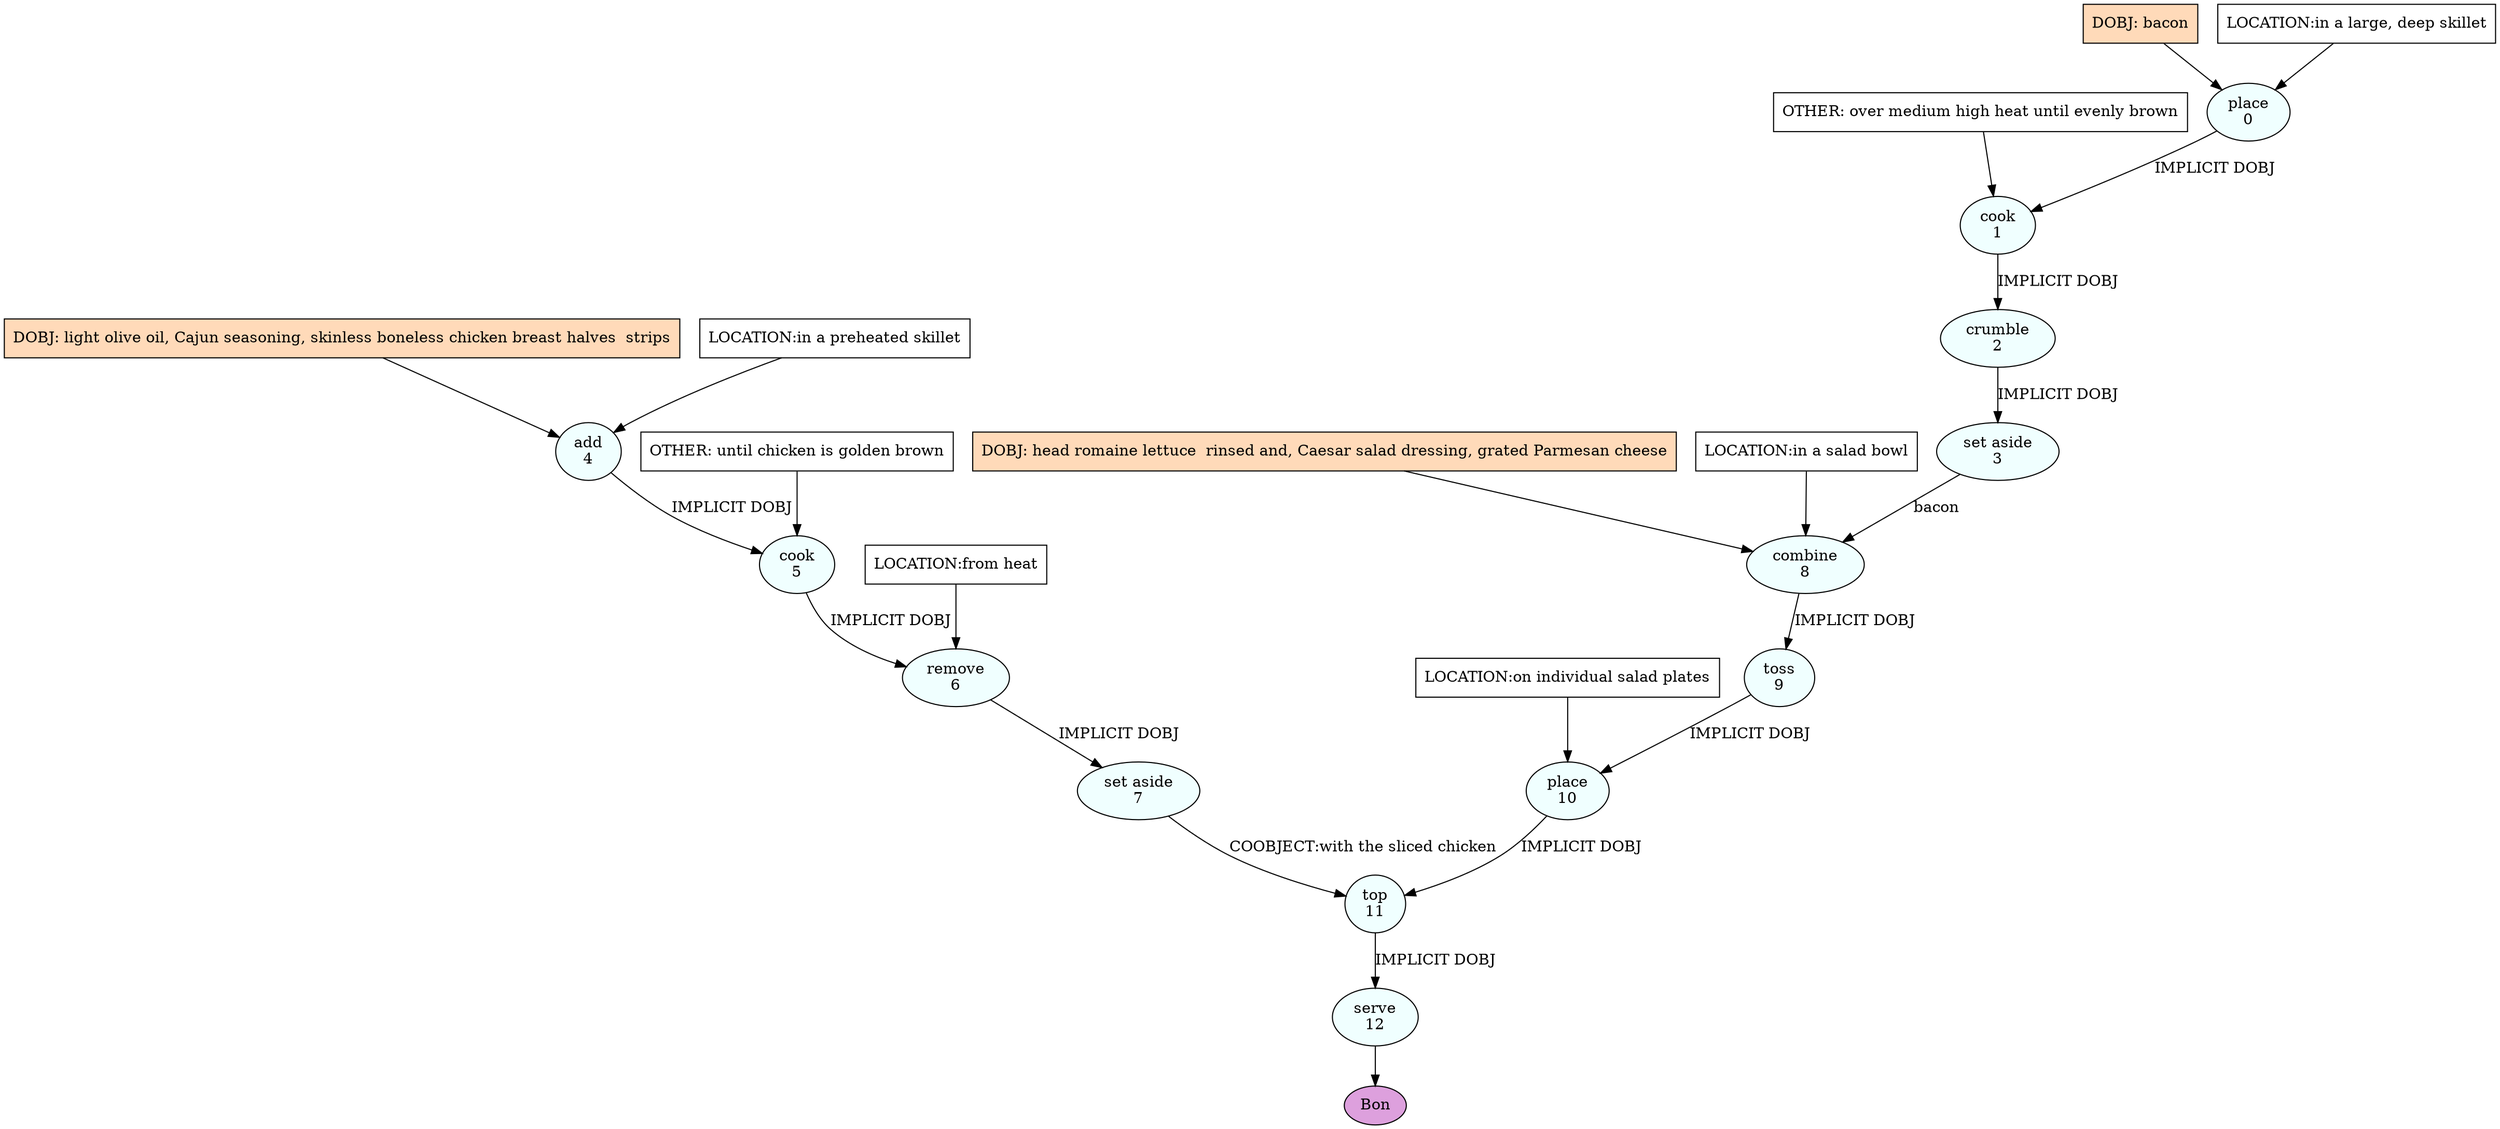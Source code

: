 digraph recipe {
E0[label="place
0", shape=oval, style=filled, fillcolor=azure]
E1[label="cook
1", shape=oval, style=filled, fillcolor=azure]
E2[label="crumble
2", shape=oval, style=filled, fillcolor=azure]
E3[label="set aside
3", shape=oval, style=filled, fillcolor=azure]
E4[label="add
4", shape=oval, style=filled, fillcolor=azure]
E5[label="cook
5", shape=oval, style=filled, fillcolor=azure]
E6[label="remove
6", shape=oval, style=filled, fillcolor=azure]
E7[label="set aside
7", shape=oval, style=filled, fillcolor=azure]
E8[label="combine
8", shape=oval, style=filled, fillcolor=azure]
E9[label="toss
9", shape=oval, style=filled, fillcolor=azure]
E10[label="place
10", shape=oval, style=filled, fillcolor=azure]
E11[label="top
11", shape=oval, style=filled, fillcolor=azure]
E12[label="serve
12", shape=oval, style=filled, fillcolor=azure]
D4[label="DOBJ: light olive oil, Cajun seasoning, skinless boneless chicken breast halves  strips", shape=box, style=filled, fillcolor=peachpuff]
D4 -> E4
P4_0[label="LOCATION:in a preheated skillet", shape=box, style=filled, fillcolor=white]
P4_0 -> E4
D0[label="DOBJ: bacon", shape=box, style=filled, fillcolor=peachpuff]
D0 -> E0
P0_0[label="LOCATION:in a large, deep skillet", shape=box, style=filled, fillcolor=white]
P0_0 -> E0
E0 -> E1 [label="IMPLICIT DOBJ"]
O1_0_0[label="OTHER: over medium high heat until evenly brown", shape=box, style=filled, fillcolor=white]
O1_0_0 -> E1
E1 -> E2 [label="IMPLICIT DOBJ"]
E2 -> E3 [label="IMPLICIT DOBJ"]
E4 -> E5 [label="IMPLICIT DOBJ"]
O5_0_0[label="OTHER: until chicken is golden brown", shape=box, style=filled, fillcolor=white]
O5_0_0 -> E5
E5 -> E6 [label="IMPLICIT DOBJ"]
P6_0_0[label="LOCATION:from heat", shape=box, style=filled, fillcolor=white]
P6_0_0 -> E6
E6 -> E7 [label="IMPLICIT DOBJ"]
D8_ing[label="DOBJ: head romaine lettuce  rinsed and, Caesar salad dressing, grated Parmesan cheese", shape=box, style=filled, fillcolor=peachpuff]
D8_ing -> E8
E3 -> E8 [label="bacon"]
P8_0_0[label="LOCATION:in a salad bowl", shape=box, style=filled, fillcolor=white]
P8_0_0 -> E8
E8 -> E9 [label="IMPLICIT DOBJ"]
E9 -> E10 [label="IMPLICIT DOBJ"]
P10_0_0[label="LOCATION:on individual salad plates", shape=box, style=filled, fillcolor=white]
P10_0_0 -> E10
E10 -> E11 [label="IMPLICIT DOBJ"]
E7 -> E11 [label="COOBJECT:with the sliced chicken"]
E11 -> E12 [label="IMPLICIT DOBJ"]
EOR[label="Bon", shape=oval, style=filled, fillcolor=plum]
E12 -> EOR
}
